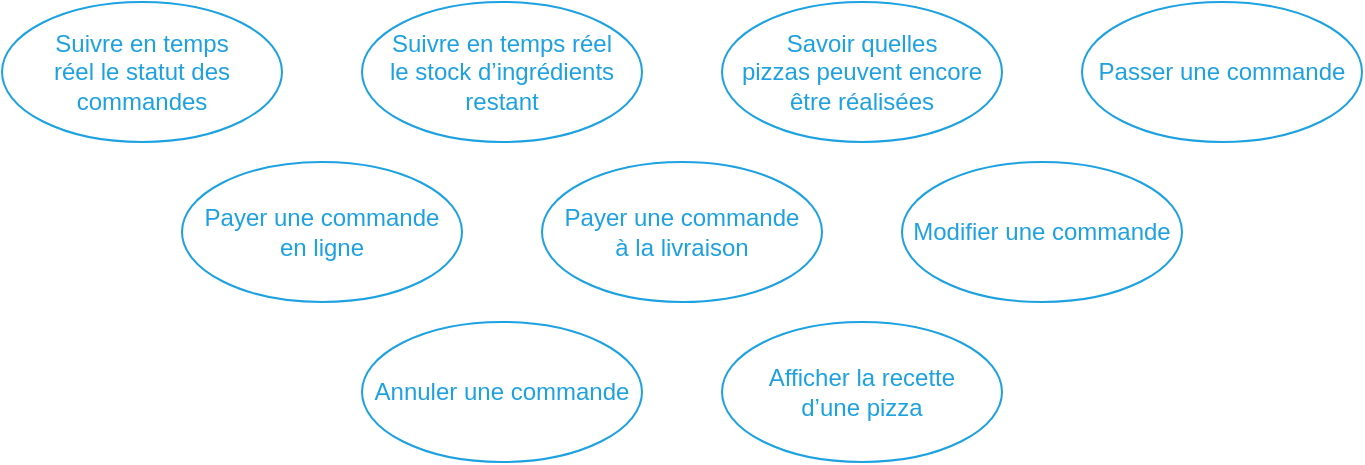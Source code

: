 <mxfile>
    <diagram id="Iulx3w0ONlGeuY-yKA-m" name="Page-1">
        <mxGraphModel dx="1414" dy="735" grid="1" gridSize="10" guides="1" tooltips="1" connect="1" arrows="1" fold="1" page="1" pageScale="1" pageWidth="827" pageHeight="1169" math="0" shadow="0">
            <root>
                <mxCell id="0"/>
                <mxCell id="1" parent="0"/>
                <mxCell id="2" value="&lt;font color=&quot;#1da1e1&quot;&gt;Passer une commande&lt;/font&gt;" style="ellipse;whiteSpace=wrap;html=1;fillColor=none;strokeColor=#1DA1E1;" parent="1" vertex="1">
                    <mxGeometry x="550" y="10" width="140" height="70" as="geometry"/>
                </mxCell>
                <mxCell id="5" value="&lt;font color=&quot;#1da1e1&quot;&gt;Modifier une commande&lt;/font&gt;" style="ellipse;whiteSpace=wrap;html=1;fillColor=none;strokeColor=#1DA1E1;" parent="1" vertex="1">
                    <mxGeometry x="460" y="90" width="140" height="70" as="geometry"/>
                </mxCell>
                <mxCell id="8" value="&lt;font color=&quot;#1da1e1&quot;&gt;Afficher la recette &lt;br&gt;d’une pizza&lt;br&gt;&lt;/font&gt;" style="ellipse;whiteSpace=wrap;html=1;fillColor=none;strokeColor=#1DA1E1;" parent="1" vertex="1">
                    <mxGeometry x="370" y="170" width="140" height="70" as="geometry"/>
                </mxCell>
                <mxCell id="9" value="&lt;font color=&quot;#1da1e1&quot;&gt;Suivre en temps&amp;nbsp;réel &lt;br&gt;le stock d’ingrédients &lt;br&gt;restant&lt;/font&gt;" style="ellipse;whiteSpace=wrap;html=1;fillColor=none;strokeColor=#1DA1E1;" parent="1" vertex="1">
                    <mxGeometry x="190" y="10" width="140" height="70" as="geometry"/>
                </mxCell>
                <mxCell id="13" value="&lt;font color=&quot;#1da1e1&quot;&gt;Payer une commande &lt;br&gt;en ligne&lt;br&gt;&lt;/font&gt;" style="ellipse;whiteSpace=wrap;html=1;fillColor=none;strokeColor=#1DA1E1;" parent="1" vertex="1">
                    <mxGeometry x="100" y="90" width="140" height="70" as="geometry"/>
                </mxCell>
                <mxCell id="14" value="&lt;font color=&quot;#1da1e1&quot;&gt;Annuler une commande&lt;/font&gt;" style="ellipse;whiteSpace=wrap;html=1;fillColor=none;strokeColor=#1DA1E1;" parent="1" vertex="1">
                    <mxGeometry x="190" y="170" width="140" height="70" as="geometry"/>
                </mxCell>
                <mxCell id="19" value="&lt;font color=&quot;#1da1e1&quot;&gt;Savoir quelles &lt;br&gt;pizzas peuvent encore être réalisées&lt;br&gt;&lt;/font&gt;" style="ellipse;whiteSpace=wrap;html=1;fillColor=none;strokeColor=#1DA1E1;" parent="1" vertex="1">
                    <mxGeometry x="370" y="10" width="140" height="70" as="geometry"/>
                </mxCell>
                <mxCell id="22" value="&lt;font color=&quot;#1da1e1&quot;&gt;Suivre en temps &lt;br&gt;réel le statut des commandes&lt;/font&gt;" style="ellipse;whiteSpace=wrap;html=1;fillColor=none;strokeColor=#1DA1E1;" parent="1" vertex="1">
                    <mxGeometry x="10" y="10" width="140" height="70" as="geometry"/>
                </mxCell>
                <mxCell id="29" value="&lt;font color=&quot;#1da1e1&quot;&gt;Payer une commande &lt;br&gt;à la livraison&lt;br&gt;&lt;/font&gt;" style="ellipse;whiteSpace=wrap;html=1;fillColor=none;strokeColor=#1DA1E1;" parent="1" vertex="1">
                    <mxGeometry x="280" y="90" width="140" height="70" as="geometry"/>
                </mxCell>
            </root>
        </mxGraphModel>
    </diagram>
</mxfile>